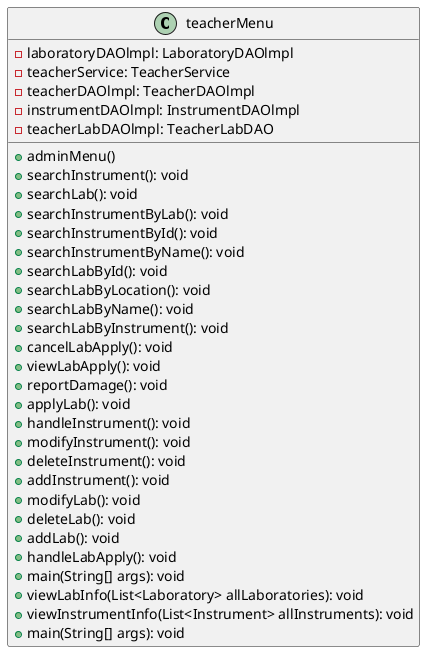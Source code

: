 @startuml
class teacherMenu {
    - laboratoryDAOlmpl: LaboratoryDAOlmpl
    - teacherService: TeacherService
    - teacherDAOlmpl: TeacherDAOlmpl 
    - instrumentDAOlmpl: InstrumentDAOlmpl 
    - teacherLabDAOlmpl: TeacherLabDAO 

    + adminMenu()
    + searchInstrument(): void
    + searchLab(): void
    + searchInstrumentByLab(): void
    + searchInstrumentById(): void
    + searchInstrumentByName(): void
    + searchLabById(): void
    + searchLabByLocation(): void
    + searchLabByName(): void
    + searchLabByInstrument(): void
    + cancelLabApply(): void
    + viewLabApply(): void
    + reportDamage(): void
    + applyLab(): void
    + handleInstrument(): void
    + modifyInstrument(): void
    + deleteInstrument(): void
    + addInstrument(): void
    + modifyLab(): void
    + deleteLab(): void
    + addLab(): void
    + handleLabApply(): void
    + main(String[] args): void
    + viewLabInfo(List<Laboratory> allLaboratories): void
    + viewInstrumentInfo(List<Instrument> allInstruments): void
    + main(String[] args): void
}
@enduml